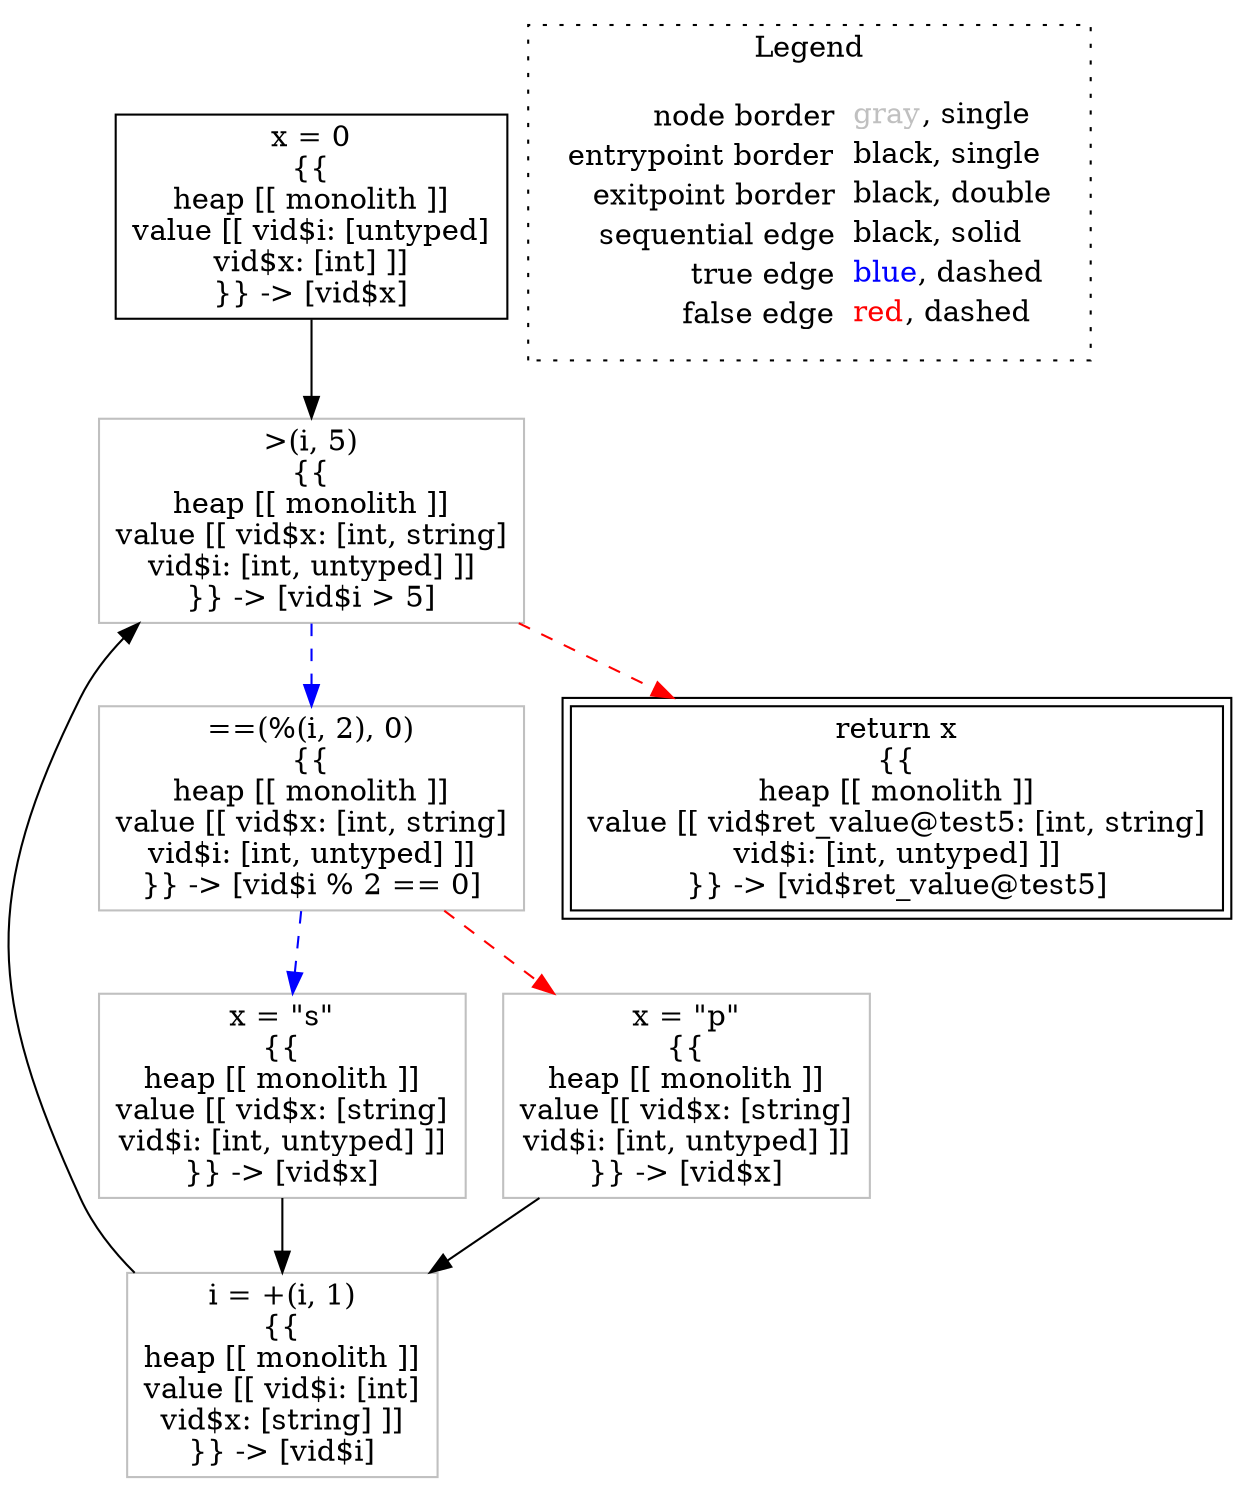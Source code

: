 digraph {
	"node0" [shape="rect",color="black",label=<x = 0<BR/>{{<BR/>heap [[ monolith ]]<BR/>value [[ vid$i: [untyped]<BR/>vid$x: [int] ]]<BR/>}} -&gt; [vid$x]>];
	"node1" [shape="rect",color="gray",label=<==(%(i, 2), 0)<BR/>{{<BR/>heap [[ monolith ]]<BR/>value [[ vid$x: [int, string]<BR/>vid$i: [int, untyped] ]]<BR/>}} -&gt; [vid$i % 2 == 0]>];
	"node2" [shape="rect",color="gray",label=<x = &quot;s&quot;<BR/>{{<BR/>heap [[ monolith ]]<BR/>value [[ vid$x: [string]<BR/>vid$i: [int, untyped] ]]<BR/>}} -&gt; [vid$x]>];
	"node3" [shape="rect",color="gray",label=<x = &quot;p&quot;<BR/>{{<BR/>heap [[ monolith ]]<BR/>value [[ vid$x: [string]<BR/>vid$i: [int, untyped] ]]<BR/>}} -&gt; [vid$x]>];
	"node4" [shape="rect",color="gray",label=<i = +(i, 1)<BR/>{{<BR/>heap [[ monolith ]]<BR/>value [[ vid$i: [int]<BR/>vid$x: [string] ]]<BR/>}} -&gt; [vid$i]>];
	"node5" [shape="rect",color="black",peripheries="2",label=<return x<BR/>{{<BR/>heap [[ monolith ]]<BR/>value [[ vid$ret_value@test5: [int, string]<BR/>vid$i: [int, untyped] ]]<BR/>}} -&gt; [vid$ret_value@test5]>];
	"node6" [shape="rect",color="gray",label=<&gt;(i, 5)<BR/>{{<BR/>heap [[ monolith ]]<BR/>value [[ vid$x: [int, string]<BR/>vid$i: [int, untyped] ]]<BR/>}} -&gt; [vid$i &gt; 5]>];
	"node0" -> "node6" [color="black"];
	"node1" -> "node2" [color="blue",style="dashed"];
	"node1" -> "node3" [color="red",style="dashed"];
	"node2" -> "node4" [color="black"];
	"node3" -> "node4" [color="black"];
	"node4" -> "node6" [color="black"];
	"node6" -> "node1" [color="blue",style="dashed"];
	"node6" -> "node5" [color="red",style="dashed"];
subgraph cluster_legend {
	label="Legend";
	style=dotted;
	node [shape=plaintext];
	"legend" [label=<<table border="0" cellpadding="2" cellspacing="0" cellborder="0"><tr><td align="right">node border&nbsp;</td><td align="left"><font color="gray">gray</font>, single</td></tr><tr><td align="right">entrypoint border&nbsp;</td><td align="left"><font color="black">black</font>, single</td></tr><tr><td align="right">exitpoint border&nbsp;</td><td align="left"><font color="black">black</font>, double</td></tr><tr><td align="right">sequential edge&nbsp;</td><td align="left"><font color="black">black</font>, solid</td></tr><tr><td align="right">true edge&nbsp;</td><td align="left"><font color="blue">blue</font>, dashed</td></tr><tr><td align="right">false edge&nbsp;</td><td align="left"><font color="red">red</font>, dashed</td></tr></table>>];
}

}
